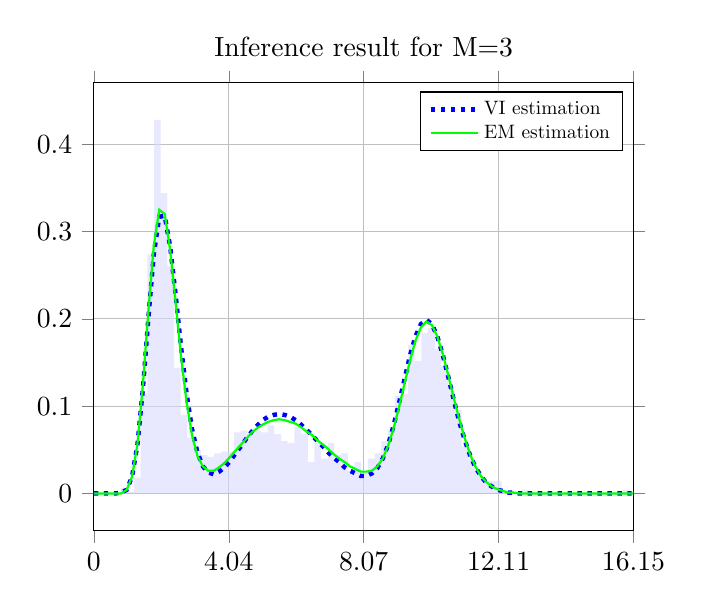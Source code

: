 \begin{tikzpicture}
\begin{axis}[legend style={nodes={scale=0.7, transform shape}}, legend cell align={left}, title={Inference result for M=3}, yticklabel style={/pgf/number format/fixed,
            /pgf/number format/precision=3}, grid={major}, yminorgrids={true}, tick align={outside}, xtick={0.0,4.037,8.073,12.11,16.146}, xmin={0.0}, xmax={16.146}, scaled y ticks={false}]
    \addplot[ybar interval, fill={blue!15}, forget plot, opacity={0.6}, draw={none}, bar width={5.0e-6}]
        table[row sep={\\}]
        {
            \\
            0.8  0.006  \\
            1.0  0.002  \\
            1.2  0.018  \\
            1.4  0.114  \\
            1.6  0.274  \\
            1.8  0.428  \\
            2.0  0.344  \\
            2.2  0.26  \\
            2.4  0.144  \\
            2.6  0.09  \\
            2.8  0.064  \\
            3.0  0.05  \\
            3.2  0.044  \\
            3.4  0.042  \\
            3.6  0.046  \\
            3.8  0.048  \\
            4.0  0.048  \\
            4.2  0.07  \\
            4.4  0.072  \\
            4.6  0.068  \\
            4.8  0.072  \\
            5.0  0.07  \\
            5.2  0.078  \\
            5.4  0.068  \\
            5.6  0.06  \\
            5.8  0.058  \\
            6.0  0.076  \\
            6.2  0.068  \\
            6.4  0.036  \\
            6.6  0.058  \\
            6.8  0.04  \\
            7.0  0.058  \\
            7.2  0.044  \\
            7.4  0.046  \\
            7.6  0.026  \\
            7.8  0.036  \\
            8.0  0.024  \\
            8.2  0.04  \\
            8.4  0.046  \\
            8.6  0.06  \\
            8.8  0.072  \\
            9.0  0.112  \\
            9.2  0.114  \\
            9.4  0.17  \\
            9.6  0.152  \\
            9.8  0.184  \\
            10.0  0.19  \\
            10.2  0.166  \\
            10.4  0.146  \\
            10.6  0.118  \\
            10.8  0.096  \\
            11.0  0.054  \\
            11.2  0.04  \\
            11.4  0.026  \\
            11.6  0.012  \\
            11.8  0.014  \\
            12.0  0.014  \\
            12.2  0.002  \\
            12.4  0.002  \\
            12.6  0.002  \\
            12.8  0.004  \\
            13.0  0.002  \\
            13.2  0.0  \\
            13.4  0.002  \\
            13.6  0.0  \\
            13.8  0.002  \\
            14.0  0.0  \\
            14.2  0.0  \\
            14.4  0.0  \\
            14.6  0.0  \\
            14.8  0.0  \\
            15.0  0.0  \\
            15.2  0.0  \\
            15.4  0.002  \\
            15.6  0.0  \\
            15.8  0.004  \\
            16.0  0.002  \\
            16.2  0.0  \\
        }
        ;
    \addplot[style={{ultra thick, dotted}}, color={blue}]
        table[row sep={\\}]
        {
            \\
            0.0  0.0  \\
            0.163  2.84e-15  \\
            0.326  6.555e-10  \\
            0.489  4.612e-7  \\
            0.652  3.029e-5  \\
            0.815  0.001  \\
            0.979  0.004  \\
            1.142  0.019  \\
            1.305  0.056  \\
            1.468  0.12  \\
            1.631  0.201  \\
            1.794  0.274  \\
            1.957  0.317  \\
            2.12  0.318  \\
            2.283  0.283  \\
            2.446  0.228  \\
            2.609  0.168  \\
            2.773  0.115  \\
            2.936  0.074  \\
            3.099  0.047  \\
            3.262  0.031  \\
            3.425  0.024  \\
            3.588  0.022  \\
            3.751  0.025  \\
            3.914  0.03  \\
            4.077  0.037  \\
            4.24  0.046  \\
            4.403  0.054  \\
            4.567  0.063  \\
            4.73  0.071  \\
            4.893  0.078  \\
            5.056  0.084  \\
            5.219  0.088  \\
            5.382  0.09  \\
            5.545  0.091  \\
            5.708  0.09  \\
            5.871  0.088  \\
            6.034  0.084  \\
            6.197  0.079  \\
            6.361  0.073  \\
            6.524  0.067  \\
            6.687  0.06  \\
            6.85  0.054  \\
            7.013  0.047  \\
            7.176  0.041  \\
            7.339  0.036  \\
            7.502  0.03  \\
            7.665  0.026  \\
            7.828  0.023  \\
            7.991  0.02  \\
            8.155  0.02  \\
            8.318  0.023  \\
            8.481  0.029  \\
            8.644  0.04  \\
            8.807  0.056  \\
            8.97  0.078  \\
            9.133  0.104  \\
            9.296  0.131  \\
            9.459  0.158  \\
            9.622  0.18  \\
            9.785  0.194  \\
            9.949  0.199  \\
            10.112  0.194  \\
            10.275  0.18  \\
            10.438  0.159  \\
            10.601  0.134  \\
            10.764  0.108  \\
            10.927  0.083  \\
            11.09  0.062  \\
            11.253  0.044  \\
            11.416  0.03  \\
            11.579  0.02  \\
            11.743  0.012  \\
            11.906  0.008  \\
            12.069  0.004  \\
            12.232  0.003  \\
            12.395  0.001  \\
            12.558  0.001  \\
            12.721  0.0  \\
            12.884  0.0  \\
            13.047  9.104e-5  \\
            13.21  4.305e-5  \\
            13.373  1.989e-5  \\
            13.537  9.021e-6  \\
            13.7  4.045e-6  \\
            13.863  1.812e-6  \\
            14.026  8.236e-7  \\
            14.189  3.871e-7  \\
            14.352  1.92e-7  \\
            14.515  1.019e-7  \\
            14.678  5.796e-8  \\
            14.841  3.495e-8  \\
            15.004  2.198e-8  \\
            15.167  1.419e-8  \\
            15.331  9.295e-9  \\
            15.494  6.134e-9  \\
            15.657  4.059e-9  \\
            15.82  2.686e-9  \\
            15.983  1.777e-9  \\
            16.146  1.173e-9  \\
        }
        ;
    \addlegendentry {VI estimation}
    \addplot[style={{thick, solid}}, color={green}]
        table[row sep={\\}]
        {
            \\
            0.0  0.0  \\
            0.163  9.167e-16  \\
            0.326  3.477e-10  \\
            0.489  3.159e-7  \\
            0.652  2.426e-5  \\
            0.815  0.0  \\
            0.979  0.004  \\
            1.142  0.019  \\
            1.305  0.057  \\
            1.468  0.125  \\
            1.631  0.209  \\
            1.794  0.284  \\
            1.957  0.325  \\
            2.12  0.32  \\
            2.283  0.279  \\
            2.446  0.219  \\
            2.609  0.157  \\
            2.773  0.105  \\
            2.936  0.067  \\
            3.099  0.043  \\
            3.262  0.031  \\
            3.425  0.026  \\
            3.588  0.026  \\
            3.751  0.03  \\
            3.914  0.035  \\
            4.077  0.042  \\
            4.24  0.049  \\
            4.403  0.056  \\
            4.567  0.063  \\
            4.73  0.07  \\
            4.893  0.075  \\
            5.056  0.079  \\
            5.219  0.082  \\
            5.382  0.084  \\
            5.545  0.085  \\
            5.708  0.084  \\
            5.871  0.082  \\
            6.034  0.08  \\
            6.197  0.076  \\
            6.361  0.071  \\
            6.524  0.067  \\
            6.687  0.061  \\
            6.85  0.056  \\
            7.013  0.051  \\
            7.176  0.045  \\
            7.339  0.04  \\
            7.502  0.036  \\
            7.665  0.031  \\
            7.828  0.028  \\
            7.991  0.025  \\
            8.155  0.025  \\
            8.318  0.026  \\
            8.481  0.031  \\
            8.644  0.04  \\
            8.807  0.055  \\
            8.97  0.075  \\
            9.133  0.099  \\
            9.296  0.126  \\
            9.459  0.152  \\
            9.622  0.175  \\
            9.785  0.19  \\
            9.949  0.197  \\
            10.112  0.193  \\
            10.275  0.18  \\
            10.438  0.16  \\
            10.601  0.136  \\
            10.764  0.11  \\
            10.927  0.086  \\
            11.09  0.064  \\
            11.253  0.045  \\
            11.416  0.031  \\
            11.579  0.02  \\
            11.743  0.013  \\
            11.906  0.008  \\
            12.069  0.005  \\
            12.232  0.003  \\
            12.395  0.001  \\
            12.558  0.001  \\
            12.721  0.0  \\
            12.884  0.0  \\
            13.047  0.0  \\
            13.21  5.552e-5  \\
            13.373  2.903e-5  \\
            13.537  1.579e-5  \\
            13.7  9.084e-6  \\
            13.863  5.568e-6  \\
            14.026  3.62e-6  \\
            14.189  2.465e-6  \\
            14.352  1.731e-6  \\
            14.515  1.24e-6  \\
            14.678  8.965e-7  \\
            14.841  6.513e-7  \\
            15.004  4.74e-7  \\
            15.167  3.448e-7  \\
            15.331  2.506e-7  \\
            15.494  1.819e-7  \\
            15.657  1.318e-7  \\
            15.82  9.53e-8  \\
            15.983  6.881e-8  \\
            16.146  4.959e-8  \\
        }
        ;
    \addlegendentry {EM estimation}
\end{axis}
\end{tikzpicture}
